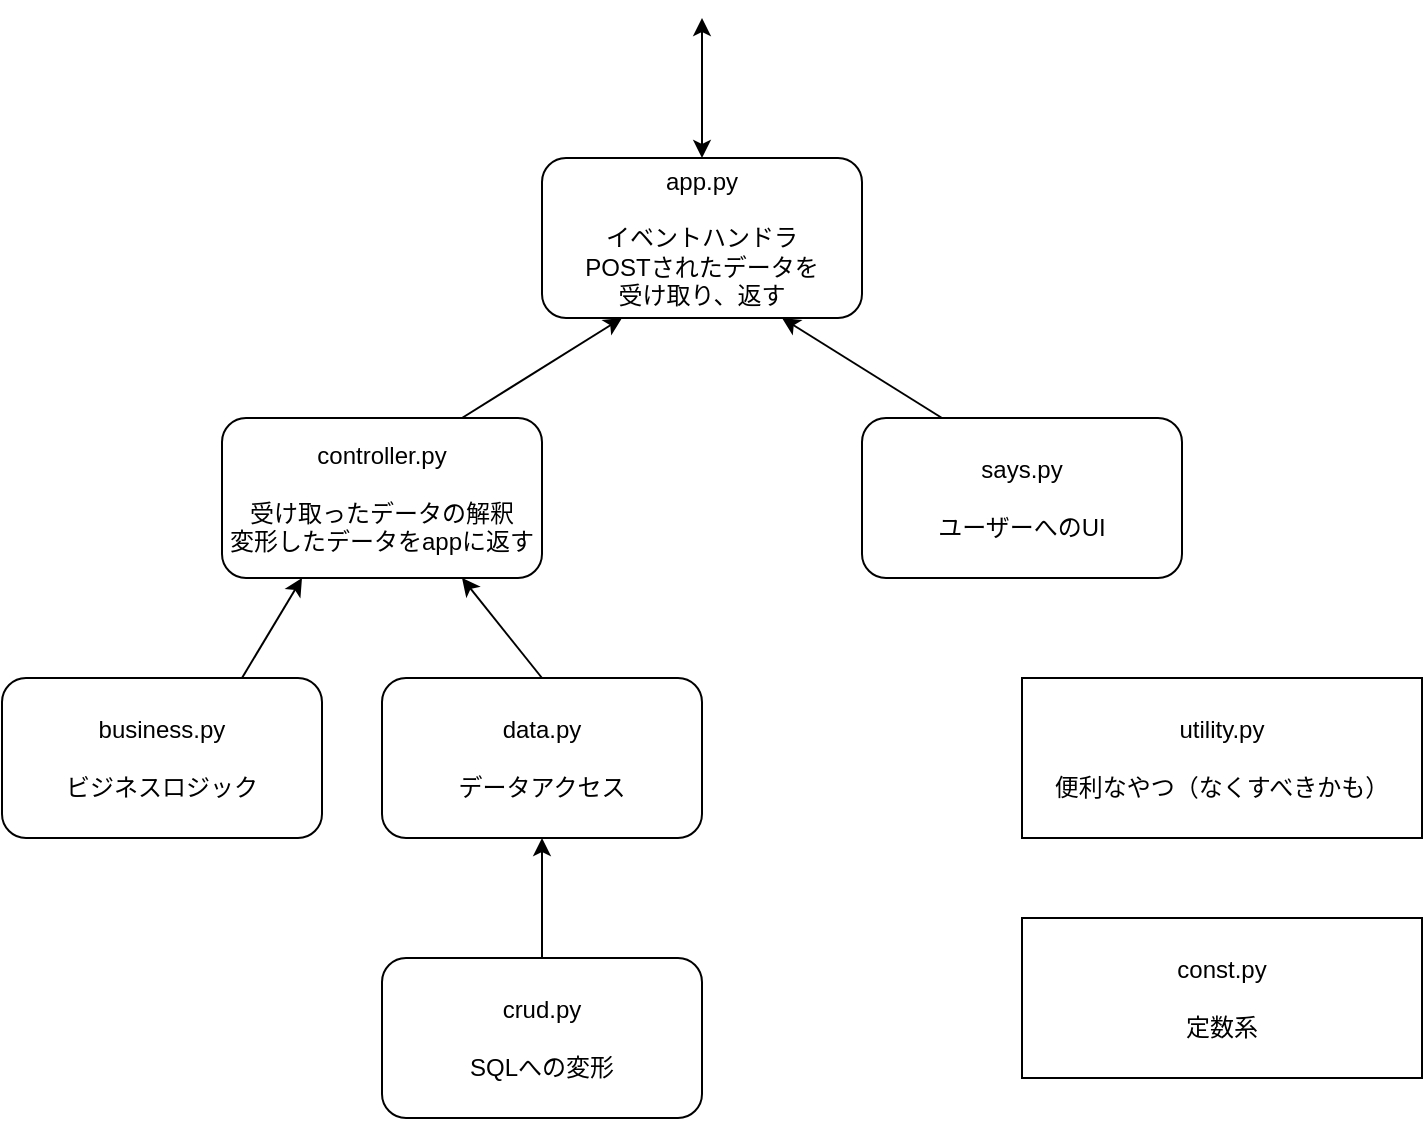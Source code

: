 <mxfile>
    <diagram id="fVIFZv_tuSrVLIro0XwW" name="ページ1">
        <mxGraphModel dx="668" dy="452" grid="1" gridSize="10" guides="1" tooltips="1" connect="1" arrows="1" fold="1" page="1" pageScale="1" pageWidth="827" pageHeight="1169" math="0" shadow="0">
            <root>
                <mxCell id="0"/>
                <mxCell id="1" parent="0"/>
                <mxCell id="2" value="app.py&lt;br&gt;&lt;br&gt;イベントハンドラ&lt;br&gt;POSTされたデータを&lt;br&gt;受け取り、返す" style="rounded=1;whiteSpace=wrap;html=1;" parent="1" vertex="1">
                    <mxGeometry x="280" y="100" width="160" height="80" as="geometry"/>
                </mxCell>
                <mxCell id="3" value="controller.py&lt;br&gt;&lt;br&gt;受け取ったデータの解釈&lt;br&gt;変形したデータをappに返す" style="rounded=1;whiteSpace=wrap;html=1;" parent="1" vertex="1">
                    <mxGeometry x="120" y="230" width="160" height="80" as="geometry"/>
                </mxCell>
                <mxCell id="4" value="" style="endArrow=classic;html=1;entryX=0.25;entryY=1;entryDx=0;entryDy=0;exitX=0.75;exitY=0;exitDx=0;exitDy=0;" parent="1" source="3" target="2" edge="1">
                    <mxGeometry width="50" height="50" relative="1" as="geometry">
                        <mxPoint x="300" y="230" as="sourcePoint"/>
                        <mxPoint x="400" y="240" as="targetPoint"/>
                    </mxGeometry>
                </mxCell>
                <mxCell id="5" value="" style="endArrow=classic;startArrow=classic;html=1;exitX=0.5;exitY=0;exitDx=0;exitDy=0;" parent="1" source="2" edge="1">
                    <mxGeometry width="50" height="50" relative="1" as="geometry">
                        <mxPoint x="350" y="290" as="sourcePoint"/>
                        <mxPoint x="360" y="30" as="targetPoint"/>
                    </mxGeometry>
                </mxCell>
                <mxCell id="6" value="business.py&lt;br&gt;&lt;br&gt;ビジネスロジック" style="rounded=1;whiteSpace=wrap;html=1;" parent="1" vertex="1">
                    <mxGeometry x="10" y="360" width="160" height="80" as="geometry"/>
                </mxCell>
                <mxCell id="7" value="" style="endArrow=classic;html=1;exitX=0.75;exitY=0;exitDx=0;exitDy=0;entryX=0.25;entryY=1;entryDx=0;entryDy=0;" parent="1" source="6" target="3" edge="1">
                    <mxGeometry width="50" height="50" relative="1" as="geometry">
                        <mxPoint x="260" y="400" as="sourcePoint"/>
                        <mxPoint x="310" y="350" as="targetPoint"/>
                    </mxGeometry>
                </mxCell>
                <mxCell id="8" value="data.py&lt;br&gt;&lt;br&gt;データアクセス" style="rounded=1;whiteSpace=wrap;html=1;" parent="1" vertex="1">
                    <mxGeometry x="200" y="360" width="160" height="80" as="geometry"/>
                </mxCell>
                <mxCell id="9" value="crud.py&lt;br&gt;&lt;br&gt;SQLへの変形" style="rounded=1;whiteSpace=wrap;html=1;" parent="1" vertex="1">
                    <mxGeometry x="200" y="500" width="160" height="80" as="geometry"/>
                </mxCell>
                <mxCell id="10" value="" style="endArrow=classic;html=1;exitX=0.5;exitY=0;exitDx=0;exitDy=0;entryX=0.75;entryY=1;entryDx=0;entryDy=0;" parent="1" source="8" target="3" edge="1">
                    <mxGeometry width="50" height="50" relative="1" as="geometry">
                        <mxPoint x="140" y="370" as="sourcePoint"/>
                        <mxPoint x="170" y="320" as="targetPoint"/>
                    </mxGeometry>
                </mxCell>
                <mxCell id="11" value="" style="endArrow=classic;html=1;exitX=0.5;exitY=0;exitDx=0;exitDy=0;entryX=0.5;entryY=1;entryDx=0;entryDy=0;" parent="1" source="9" target="8" edge="1">
                    <mxGeometry width="50" height="50" relative="1" as="geometry">
                        <mxPoint x="290" y="370" as="sourcePoint"/>
                        <mxPoint x="250" y="320" as="targetPoint"/>
                    </mxGeometry>
                </mxCell>
                <mxCell id="12" value="says.py&lt;br&gt;&lt;br&gt;ユーザーへのUI" style="rounded=1;whiteSpace=wrap;html=1;" parent="1" vertex="1">
                    <mxGeometry x="440" y="230" width="160" height="80" as="geometry"/>
                </mxCell>
                <mxCell id="13" value="" style="endArrow=classic;html=1;entryX=0.75;entryY=1;entryDx=0;entryDy=0;exitX=0.25;exitY=0;exitDx=0;exitDy=0;" parent="1" source="12" target="2" edge="1">
                    <mxGeometry width="50" height="50" relative="1" as="geometry">
                        <mxPoint x="250" y="240" as="sourcePoint"/>
                        <mxPoint x="330" y="190" as="targetPoint"/>
                    </mxGeometry>
                </mxCell>
                <mxCell id="14" value="utility.py&lt;br&gt;&lt;br&gt;便利なやつ（なくすべきかも）" style="rounded=0;whiteSpace=wrap;html=1;" parent="1" vertex="1">
                    <mxGeometry x="520" y="360" width="200" height="80" as="geometry"/>
                </mxCell>
                <mxCell id="15" value="const.py&lt;br&gt;&lt;br&gt;定数系" style="rounded=0;whiteSpace=wrap;html=1;" parent="1" vertex="1">
                    <mxGeometry x="520" y="480" width="200" height="80" as="geometry"/>
                </mxCell>
            </root>
        </mxGraphModel>
    </diagram>
</mxfile>